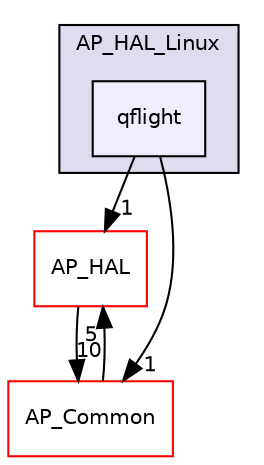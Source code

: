 digraph "libraries/AP_HAL_Linux/qflight" {
  compound=true
  node [ fontsize="10", fontname="Helvetica"];
  edge [ labelfontsize="10", labelfontname="Helvetica"];
  subgraph clusterdir_8368ee2f250655722bce4ae7bccd6615 {
    graph [ bgcolor="#ddddee", pencolor="black", label="AP_HAL_Linux" fontname="Helvetica", fontsize="10", URL="dir_8368ee2f250655722bce4ae7bccd6615.html"]
  dir_f8d031d6f103a71b4bef4dd3ed157352 [shape=box, label="qflight", style="filled", fillcolor="#eeeeff", pencolor="black", URL="dir_f8d031d6f103a71b4bef4dd3ed157352.html"];
  }
  dir_1cbc10423b2512b31103883361e0123b [shape=box label="AP_HAL" fillcolor="white" style="filled" color="red" URL="dir_1cbc10423b2512b31103883361e0123b.html"];
  dir_df3f4256615fd4197927a84a019a8bd8 [shape=box label="AP_Common" fillcolor="white" style="filled" color="red" URL="dir_df3f4256615fd4197927a84a019a8bd8.html"];
  dir_f8d031d6f103a71b4bef4dd3ed157352->dir_1cbc10423b2512b31103883361e0123b [headlabel="1", labeldistance=1.5 headhref="dir_000081_000057.html"];
  dir_f8d031d6f103a71b4bef4dd3ed157352->dir_df3f4256615fd4197927a84a019a8bd8 [headlabel="1", labeldistance=1.5 headhref="dir_000081_000036.html"];
  dir_1cbc10423b2512b31103883361e0123b->dir_df3f4256615fd4197927a84a019a8bd8 [headlabel="10", labeldistance=1.5 headhref="dir_000057_000036.html"];
  dir_df3f4256615fd4197927a84a019a8bd8->dir_1cbc10423b2512b31103883361e0123b [headlabel="5", labeldistance=1.5 headhref="dir_000036_000057.html"];
}
